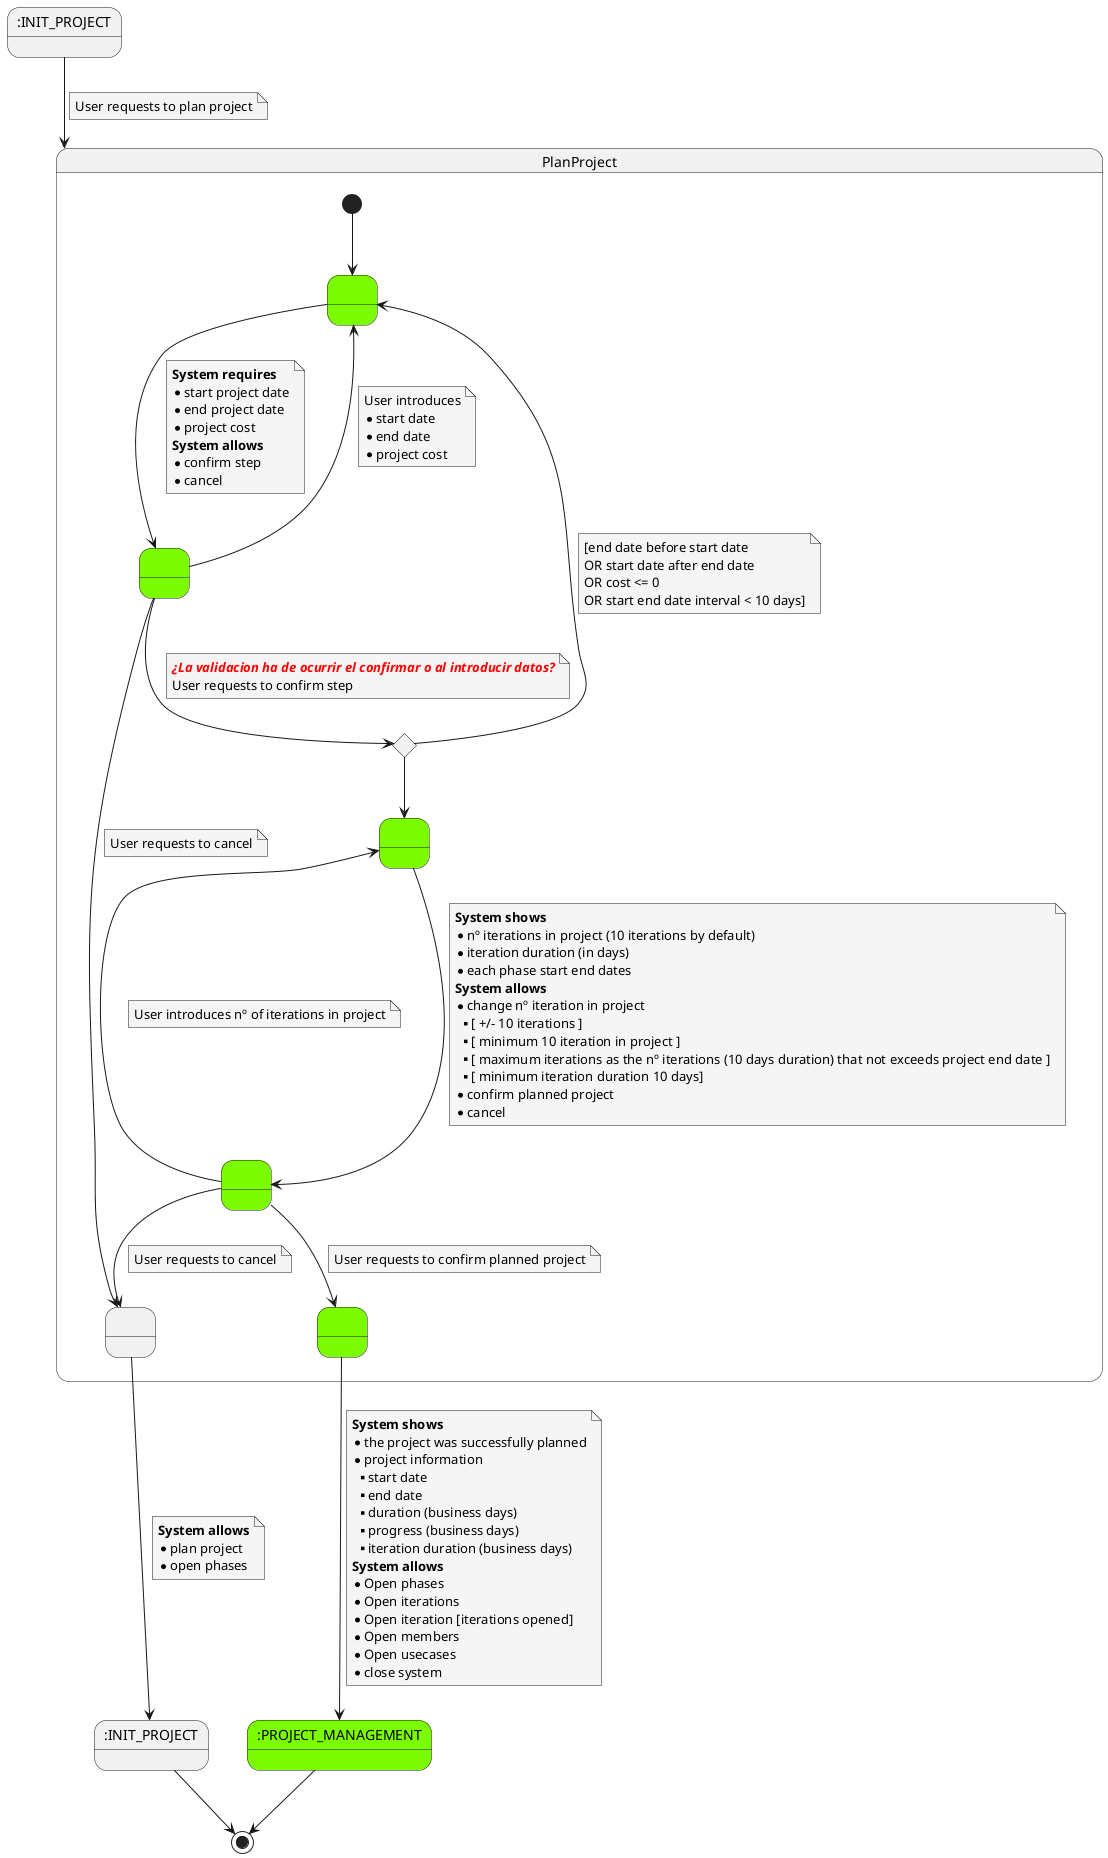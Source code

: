 @startuml

skinparam {
    NoteBackgroundColor #whiteSmoke
}

state PROJECT_MANAGEMENTEND as ":PROJECT_MANAGEMENT" #LawnGreen
state INIT_PROJECTSTART as ":INIT_PROJECT"
state INIT_PROJECTEND as ":INIT_PROJECT"

INIT_PROJECTSTART --> PlanProject
note on link
    User requests to plan project
end note

state PlanProject {
    state 1 as " " #LawnGreen
    state 2 as " " #LawnGreen
    state 3 <<choice>>
    state 4 as " " #LawnGreen
    state 5 as " " #LawnGreen
    state 6 as " " #LawnGreen
    state 10 as " "

    [*] --> 1

    1 --> 2
    note on link
    <b>System requires</b>
    * start project date
    * end project date
    * project cost
    <b>System allows</b>
    * confirm step
    * cancel
    end note

    2 --> 10
    note on link
        User requests to cancel
    end note

    2 --> 1
    note on link
        User introduces
        * start date
        * end date
        * project cost
    end note

    2 --> 3
    note on link
        <color:red><b>//¿La validacion ha de ocurrir el confirmar o al introducir datos?//</b></color>
        User requests to confirm step
    end note

    3 --> 1
    note on link
        [end date before start date
        OR start date after end date
        OR cost <= 0
        OR start end date interval < 10 days]
    end note

    3 --> 4

    4 --> 5
    note on link
        <b>System shows</b>
        * nº iterations in project (10 iterations by default)
        * iteration duration (in days)
        * each phase start end dates
        <b>System allows</b>
        * change nº iteration in project
        **[ +/- 10 iterations ]
        **[ minimum 10 iteration in project ]
        **[ maximum iterations as the nº iterations (10 days duration) that not exceeds project end date ]
        **[ minimum iteration duration 10 days]
        * confirm planned project
        * cancel
    end note

    5 --> 10
    note on link
        User requests to cancel
    end note

    10 --> INIT_PROJECTEND
    note on link
    <b>System allows</b>
    * plan project
    * open phases
    end note

    5 --> 4
    note on link
        User introduces nº of iterations in project
    end note

    5 --> 6
    note on link
        User requests to confirm planned project
    end note

    6 --> PROJECT_MANAGEMENTEND
      note on link
              <b>System shows</b>
              * the project was successfully planned
              * project information
              ** start date
              ** end date
              ** duration (business days)
              ** progress (business days)
              ** iteration duration (business days)
              <b>System allows</b>
              * Open phases
              * Open iterations
              * Open iteration [iterations opened]
              * Open members
              * Open usecases
              * close system
          end note
}

INIT_PROJECTEND --> [*]
PROJECT_MANAGEMENTEND --> [*]




@enduml
